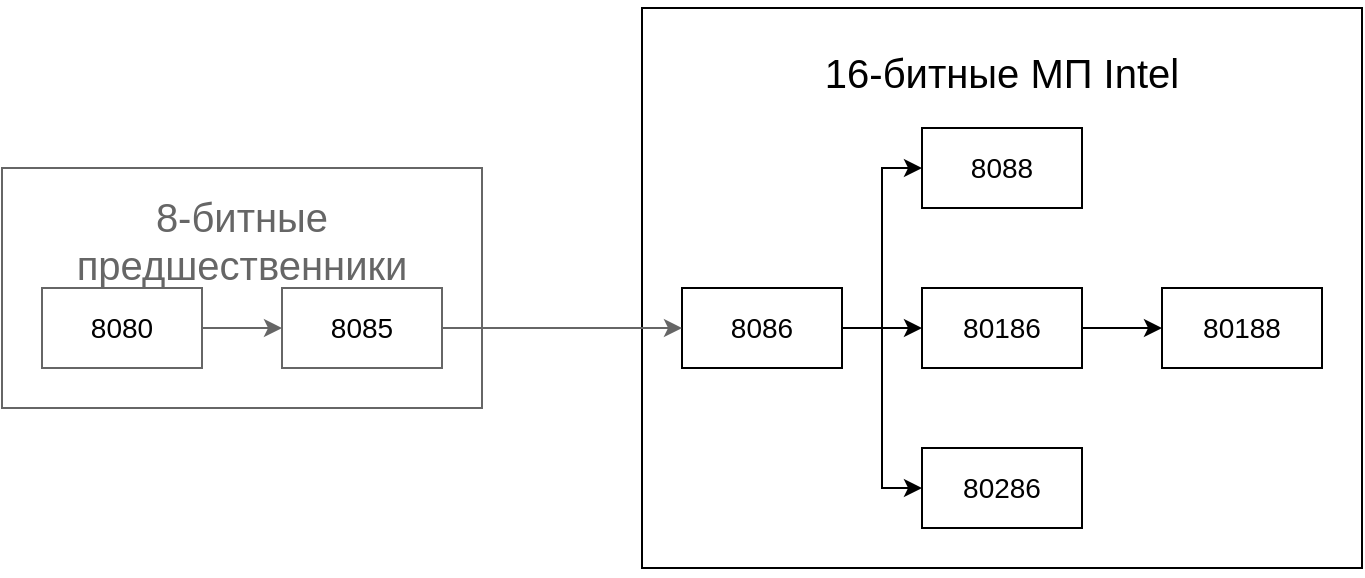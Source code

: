 <mxfile type="github" version="12.3.8" pages="1">
  <diagram id="d5CMdZOocbE8XO5Xt-lS" name="Page-1">
    <mxGraphModel grid="1" dx="782" dy="466" gridSize="10" guides="1" tooltips="1" connect="1" arrows="1" fold="1" page="1" pageScale="1" pageWidth="2336" pageHeight="1654" math="0" shadow="0">
      <root>
        <mxCell id="0"/>
        <mxCell id="1" parent="0"/>
        <mxCell id="Aal0k1yeenBHTnhblUQM-13" value="&lt;font color=&quot;#666666&quot; style=&quot;font-size: 20px&quot;&gt;8-битные предшественники&lt;br&gt;&lt;br&gt;&lt;br&gt;&lt;/font&gt;" parent="1" style="rounded=0;whiteSpace=wrap;html=1;strokeWidth=1;fontSize=14;strokeColor=#666666;" vertex="1">
          <mxGeometry as="geometry" x="40" y="200" width="240" height="120"/>
        </mxCell>
        <mxCell id="Aal0k1yeenBHTnhblUQM-10" value="&lt;font style=&quot;font-size: 20px&quot;&gt;&lt;br&gt;16-битные МП Intel&lt;br&gt;&lt;br&gt;&lt;br&gt;&lt;br&gt;&lt;br&gt;&lt;br&gt;&lt;br&gt;&lt;br&gt;&lt;br&gt;&lt;br&gt;&lt;br&gt;&lt;/font&gt;" parent="1" style="rounded=0;whiteSpace=wrap;html=1;" vertex="1">
          <mxGeometry as="geometry" x="360" y="120" width="360" height="280"/>
        </mxCell>
        <mxCell id="Aal0k1yeenBHTnhblUQM-6" parent="1" style="edgeStyle=orthogonalEdgeStyle;rounded=0;orthogonalLoop=1;jettySize=auto;html=1;exitX=1;exitY=0.5;exitDx=0;exitDy=0;entryX=0;entryY=0.5;entryDx=0;entryDy=0;" edge="1" source="Aal0k1yeenBHTnhblUQM-1" target="Aal0k1yeenBHTnhblUQM-5">
          <mxGeometry as="geometry" relative="1"/>
        </mxCell>
        <mxCell id="Aal0k1yeenBHTnhblUQM-7" parent="1" style="edgeStyle=orthogonalEdgeStyle;rounded=0;orthogonalLoop=1;jettySize=auto;html=1;exitX=1;exitY=0.5;exitDx=0;exitDy=0;entryX=0;entryY=0.5;entryDx=0;entryDy=0;" edge="1" source="Aal0k1yeenBHTnhblUQM-1" target="Aal0k1yeenBHTnhblUQM-4">
          <mxGeometry as="geometry" relative="1"/>
        </mxCell>
        <mxCell id="Aal0k1yeenBHTnhblUQM-8" parent="1" style="edgeStyle=orthogonalEdgeStyle;rounded=0;orthogonalLoop=1;jettySize=auto;html=1;exitX=1;exitY=0.5;exitDx=0;exitDy=0;entryX=0;entryY=0.5;entryDx=0;entryDy=0;" edge="1" source="Aal0k1yeenBHTnhblUQM-1" target="Aal0k1yeenBHTnhblUQM-3">
          <mxGeometry as="geometry" relative="1"/>
        </mxCell>
        <mxCell id="Aal0k1yeenBHTnhblUQM-1" value="8086" parent="1" style="rounded=0;whiteSpace=wrap;html=1;strokeWidth=1;fontSize=14;" vertex="1">
          <mxGeometry as="geometry" x="380" y="260" width="80" height="40"/>
        </mxCell>
        <mxCell id="Aal0k1yeenBHTnhblUQM-2" value="80188" parent="1" style="rounded=0;whiteSpace=wrap;html=1;strokeWidth=1;fontSize=14;" vertex="1">
          <mxGeometry as="geometry" x="620" y="260" width="80" height="40"/>
        </mxCell>
        <mxCell id="Aal0k1yeenBHTnhblUQM-3" value="80286" parent="1" style="rounded=0;whiteSpace=wrap;html=1;strokeWidth=1;fontSize=14;" vertex="1">
          <mxGeometry as="geometry" x="500" y="340" width="80" height="40"/>
        </mxCell>
        <mxCell id="Aal0k1yeenBHTnhblUQM-9" parent="1" style="edgeStyle=orthogonalEdgeStyle;rounded=0;orthogonalLoop=1;jettySize=auto;html=1;exitX=1;exitY=0.5;exitDx=0;exitDy=0;entryX=0;entryY=0.5;entryDx=0;entryDy=0;" edge="1" source="Aal0k1yeenBHTnhblUQM-4" target="Aal0k1yeenBHTnhblUQM-2">
          <mxGeometry as="geometry" relative="1"/>
        </mxCell>
        <mxCell id="Aal0k1yeenBHTnhblUQM-4" value="80186" parent="1" style="rounded=0;whiteSpace=wrap;html=1;strokeWidth=1;fontSize=14;" vertex="1">
          <mxGeometry as="geometry" x="500" y="260" width="80" height="40"/>
        </mxCell>
        <mxCell id="Aal0k1yeenBHTnhblUQM-5" value="8088" parent="1" style="rounded=0;whiteSpace=wrap;html=1;strokeWidth=1;fontSize=14;" vertex="1">
          <mxGeometry as="geometry" x="500" y="180" width="80" height="40"/>
        </mxCell>
        <mxCell id="Aal0k1yeenBHTnhblUQM-14" parent="1" style="edgeStyle=orthogonalEdgeStyle;rounded=0;orthogonalLoop=1;jettySize=auto;html=1;exitX=1;exitY=0.5;exitDx=0;exitDy=0;entryX=0;entryY=0.5;entryDx=0;entryDy=0;fontSize=14;strokeColor=#666666;" edge="1" source="Aal0k1yeenBHTnhblUQM-11" target="Aal0k1yeenBHTnhblUQM-1">
          <mxGeometry as="geometry" relative="1"/>
        </mxCell>
        <mxCell id="Aal0k1yeenBHTnhblUQM-11" value="8085" parent="1" style="rounded=0;whiteSpace=wrap;html=1;strokeWidth=1;fontSize=14;strokeColor=#666666;" vertex="1">
          <mxGeometry as="geometry" x="180" y="260" width="80" height="40"/>
        </mxCell>
        <mxCell id="Aal0k1yeenBHTnhblUQM-15" parent="1" style="edgeStyle=orthogonalEdgeStyle;rounded=0;orthogonalLoop=1;jettySize=auto;html=1;exitX=1;exitY=0.5;exitDx=0;exitDy=0;entryX=0;entryY=0.5;entryDx=0;entryDy=0;fontSize=14;strokeColor=#666666;" edge="1" source="Aal0k1yeenBHTnhblUQM-12" target="Aal0k1yeenBHTnhblUQM-11">
          <mxGeometry as="geometry" relative="1"/>
        </mxCell>
        <mxCell id="Aal0k1yeenBHTnhblUQM-12" value="8080" parent="1" style="rounded=0;whiteSpace=wrap;html=1;strokeWidth=1;fontSize=14;strokeColor=#666666;" vertex="1">
          <mxGeometry as="geometry" x="60" y="260" width="80" height="40"/>
        </mxCell>
      </root>
    </mxGraphModel>
  </diagram>
</mxfile>
